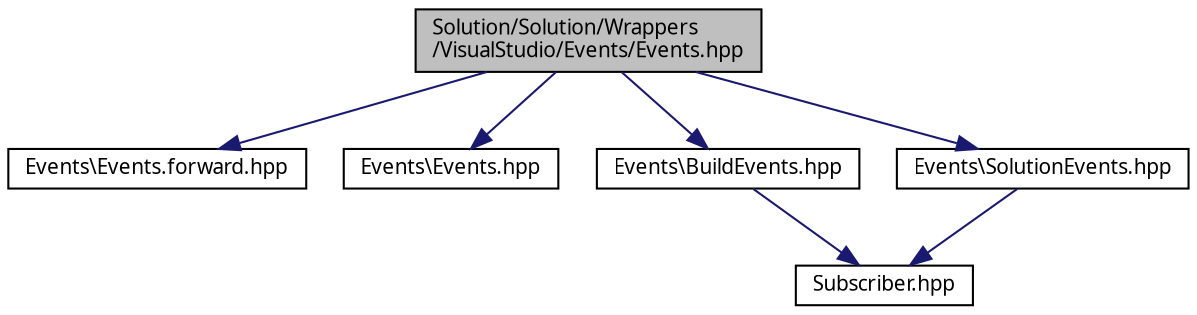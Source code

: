 digraph "Solution/Solution/Wrappers/VisualStudio/Events/Events.hpp"
{
 // INTERACTIVE_SVG=YES
  edge [fontname="Verdana",fontsize="10",labelfontname="Verdana",labelfontsize="10"];
  node [fontname="Verdana",fontsize="10",shape=record];
  Node1 [label="Solution/Solution/Wrappers\l/VisualStudio/Events/Events.hpp",height=0.2,width=0.4,color="black", fillcolor="grey75", style="filled", fontcolor="black"];
  Node1 -> Node2 [color="midnightblue",fontsize="10",style="solid",fontname="Verdana"];
  Node2 [label="Events\\Events.forward.hpp",height=0.2,width=0.4,color="black", fillcolor="white", style="filled",URL="$_events_8forward_8hpp_source.html"];
  Node1 -> Node3 [color="midnightblue",fontsize="10",style="solid",fontname="Verdana"];
  Node3 [label="Events\\Events.hpp",height=0.2,width=0.4,color="black", fillcolor="white", style="filled",URL="$_events_2_events_8hpp_source.html"];
  Node1 -> Node4 [color="midnightblue",fontsize="10",style="solid",fontname="Verdana"];
  Node4 [label="Events\\BuildEvents.hpp",height=0.2,width=0.4,color="black", fillcolor="white", style="filled",URL="$_wrappers_2_visual_studio_2_events_2_events_2_build_events_8hpp_source.html"];
  Node4 -> Node5 [color="midnightblue",fontsize="10",style="solid",fontname="Verdana"];
  Node5 [label="Subscriber.hpp",height=0.2,width=0.4,color="black", fillcolor="white", style="filled",URL="$_subscriber_8hpp_source.html"];
  Node1 -> Node6 [color="midnightblue",fontsize="10",style="solid",fontname="Verdana"];
  Node6 [label="Events\\SolutionEvents.hpp",height=0.2,width=0.4,color="black", fillcolor="white", style="filled",URL="$_wrappers_2_visual_studio_2_events_2_events_2_solution_events_8hpp_source.html"];
  Node6 -> Node5 [color="midnightblue",fontsize="10",style="solid",fontname="Verdana"];
}
